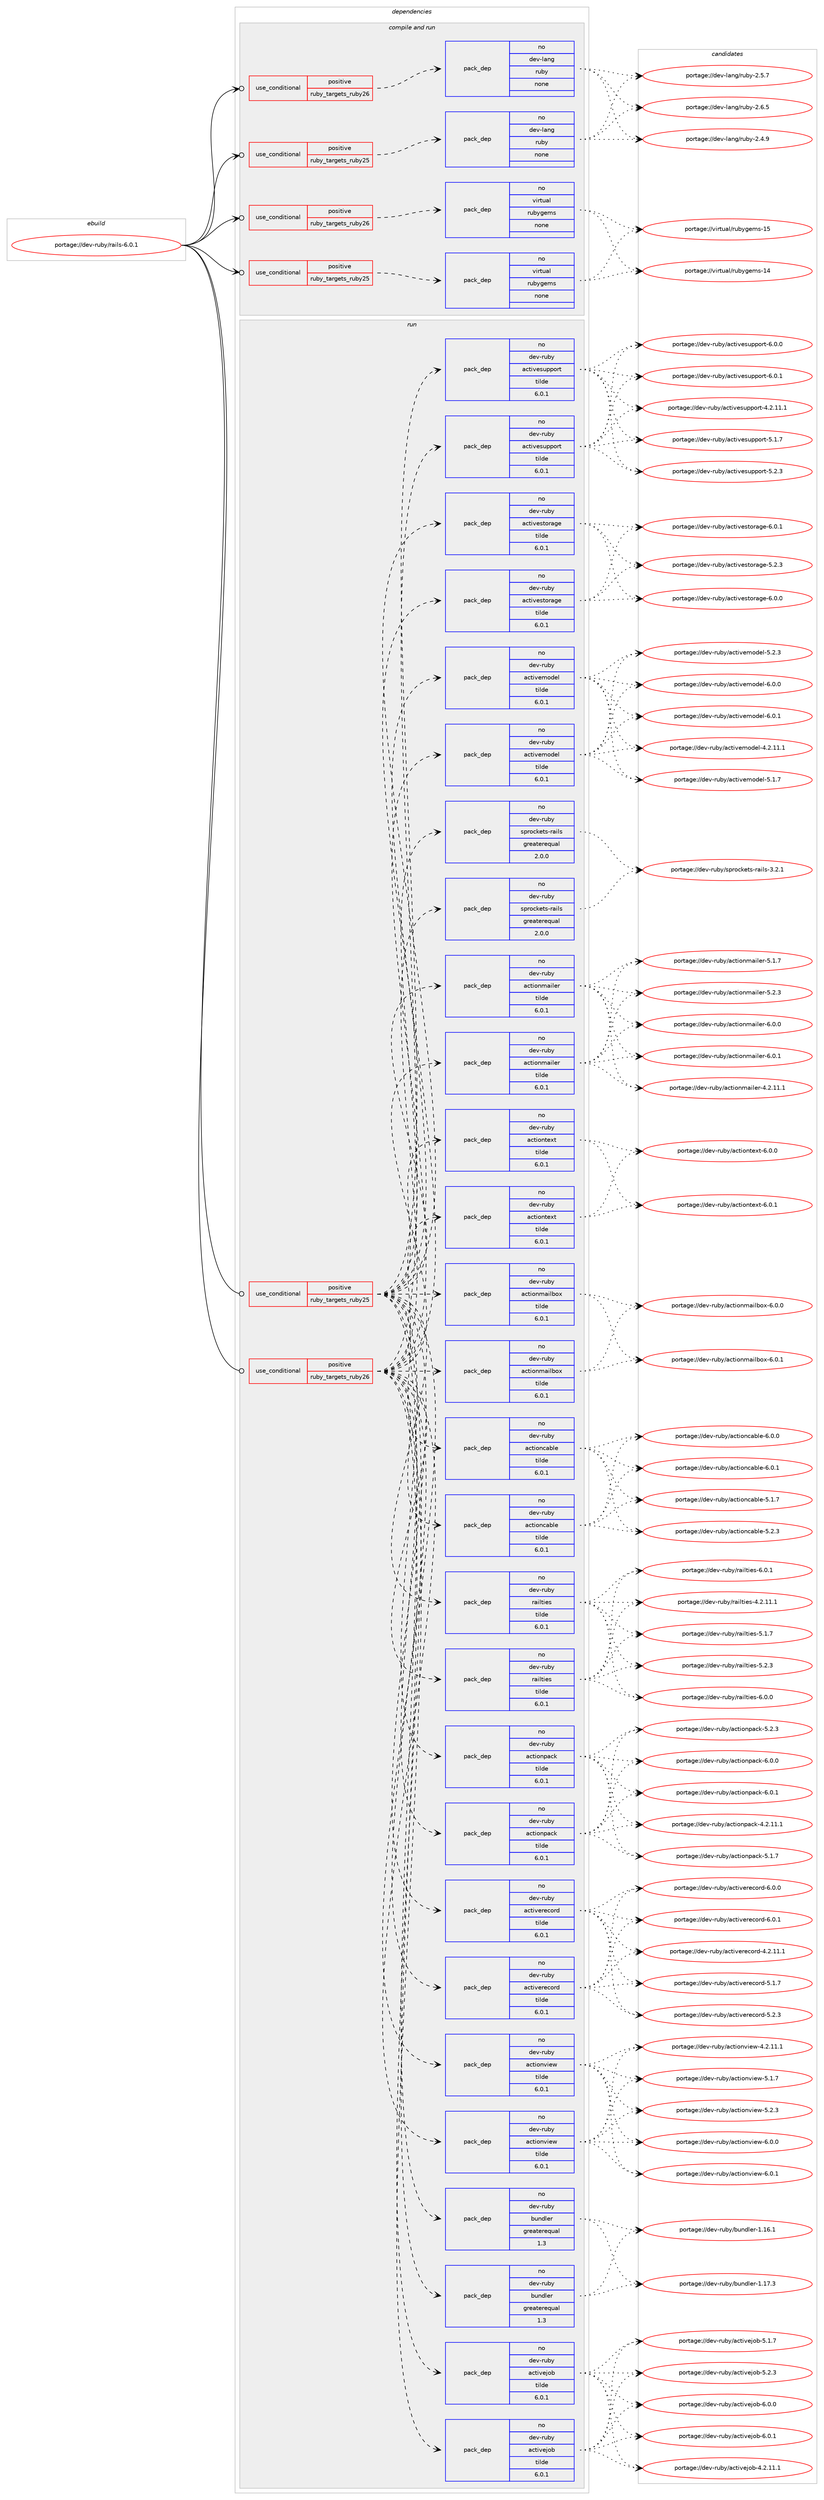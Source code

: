 digraph prolog {

# *************
# Graph options
# *************

newrank=true;
concentrate=true;
compound=true;
graph [rankdir=LR,fontname=Helvetica,fontsize=10,ranksep=1.5];#, ranksep=2.5, nodesep=0.2];
edge  [arrowhead=vee];
node  [fontname=Helvetica,fontsize=10];

# **********
# The ebuild
# **********

subgraph cluster_leftcol {
color=gray;
rank=same;
label=<<i>ebuild</i>>;
id [label="portage://dev-ruby/rails-6.0.1", color=red, width=4, href="../dev-ruby/rails-6.0.1.svg"];
}

# ****************
# The dependencies
# ****************

subgraph cluster_midcol {
color=gray;
label=<<i>dependencies</i>>;
subgraph cluster_compile {
fillcolor="#eeeeee";
style=filled;
label=<<i>compile</i>>;
}
subgraph cluster_compileandrun {
fillcolor="#eeeeee";
style=filled;
label=<<i>compile and run</i>>;
subgraph cond60125 {
dependency236437 [label=<<TABLE BORDER="0" CELLBORDER="1" CELLSPACING="0" CELLPADDING="4"><TR><TD ROWSPAN="3" CELLPADDING="10">use_conditional</TD></TR><TR><TD>positive</TD></TR><TR><TD>ruby_targets_ruby25</TD></TR></TABLE>>, shape=none, color=red];
subgraph pack172767 {
dependency236438 [label=<<TABLE BORDER="0" CELLBORDER="1" CELLSPACING="0" CELLPADDING="4" WIDTH="220"><TR><TD ROWSPAN="6" CELLPADDING="30">pack_dep</TD></TR><TR><TD WIDTH="110">no</TD></TR><TR><TD>dev-lang</TD></TR><TR><TD>ruby</TD></TR><TR><TD>none</TD></TR><TR><TD></TD></TR></TABLE>>, shape=none, color=blue];
}
dependency236437:e -> dependency236438:w [weight=20,style="dashed",arrowhead="vee"];
}
id:e -> dependency236437:w [weight=20,style="solid",arrowhead="odotvee"];
subgraph cond60126 {
dependency236439 [label=<<TABLE BORDER="0" CELLBORDER="1" CELLSPACING="0" CELLPADDING="4"><TR><TD ROWSPAN="3" CELLPADDING="10">use_conditional</TD></TR><TR><TD>positive</TD></TR><TR><TD>ruby_targets_ruby25</TD></TR></TABLE>>, shape=none, color=red];
subgraph pack172768 {
dependency236440 [label=<<TABLE BORDER="0" CELLBORDER="1" CELLSPACING="0" CELLPADDING="4" WIDTH="220"><TR><TD ROWSPAN="6" CELLPADDING="30">pack_dep</TD></TR><TR><TD WIDTH="110">no</TD></TR><TR><TD>virtual</TD></TR><TR><TD>rubygems</TD></TR><TR><TD>none</TD></TR><TR><TD></TD></TR></TABLE>>, shape=none, color=blue];
}
dependency236439:e -> dependency236440:w [weight=20,style="dashed",arrowhead="vee"];
}
id:e -> dependency236439:w [weight=20,style="solid",arrowhead="odotvee"];
subgraph cond60127 {
dependency236441 [label=<<TABLE BORDER="0" CELLBORDER="1" CELLSPACING="0" CELLPADDING="4"><TR><TD ROWSPAN="3" CELLPADDING="10">use_conditional</TD></TR><TR><TD>positive</TD></TR><TR><TD>ruby_targets_ruby26</TD></TR></TABLE>>, shape=none, color=red];
subgraph pack172769 {
dependency236442 [label=<<TABLE BORDER="0" CELLBORDER="1" CELLSPACING="0" CELLPADDING="4" WIDTH="220"><TR><TD ROWSPAN="6" CELLPADDING="30">pack_dep</TD></TR><TR><TD WIDTH="110">no</TD></TR><TR><TD>dev-lang</TD></TR><TR><TD>ruby</TD></TR><TR><TD>none</TD></TR><TR><TD></TD></TR></TABLE>>, shape=none, color=blue];
}
dependency236441:e -> dependency236442:w [weight=20,style="dashed",arrowhead="vee"];
}
id:e -> dependency236441:w [weight=20,style="solid",arrowhead="odotvee"];
subgraph cond60128 {
dependency236443 [label=<<TABLE BORDER="0" CELLBORDER="1" CELLSPACING="0" CELLPADDING="4"><TR><TD ROWSPAN="3" CELLPADDING="10">use_conditional</TD></TR><TR><TD>positive</TD></TR><TR><TD>ruby_targets_ruby26</TD></TR></TABLE>>, shape=none, color=red];
subgraph pack172770 {
dependency236444 [label=<<TABLE BORDER="0" CELLBORDER="1" CELLSPACING="0" CELLPADDING="4" WIDTH="220"><TR><TD ROWSPAN="6" CELLPADDING="30">pack_dep</TD></TR><TR><TD WIDTH="110">no</TD></TR><TR><TD>virtual</TD></TR><TR><TD>rubygems</TD></TR><TR><TD>none</TD></TR><TR><TD></TD></TR></TABLE>>, shape=none, color=blue];
}
dependency236443:e -> dependency236444:w [weight=20,style="dashed",arrowhead="vee"];
}
id:e -> dependency236443:w [weight=20,style="solid",arrowhead="odotvee"];
}
subgraph cluster_run {
fillcolor="#eeeeee";
style=filled;
label=<<i>run</i>>;
subgraph cond60129 {
dependency236445 [label=<<TABLE BORDER="0" CELLBORDER="1" CELLSPACING="0" CELLPADDING="4"><TR><TD ROWSPAN="3" CELLPADDING="10">use_conditional</TD></TR><TR><TD>positive</TD></TR><TR><TD>ruby_targets_ruby25</TD></TR></TABLE>>, shape=none, color=red];
subgraph pack172771 {
dependency236446 [label=<<TABLE BORDER="0" CELLBORDER="1" CELLSPACING="0" CELLPADDING="4" WIDTH="220"><TR><TD ROWSPAN="6" CELLPADDING="30">pack_dep</TD></TR><TR><TD WIDTH="110">no</TD></TR><TR><TD>dev-ruby</TD></TR><TR><TD>actioncable</TD></TR><TR><TD>tilde</TD></TR><TR><TD>6.0.1</TD></TR></TABLE>>, shape=none, color=blue];
}
dependency236445:e -> dependency236446:w [weight=20,style="dashed",arrowhead="vee"];
subgraph pack172772 {
dependency236447 [label=<<TABLE BORDER="0" CELLBORDER="1" CELLSPACING="0" CELLPADDING="4" WIDTH="220"><TR><TD ROWSPAN="6" CELLPADDING="30">pack_dep</TD></TR><TR><TD WIDTH="110">no</TD></TR><TR><TD>dev-ruby</TD></TR><TR><TD>actionmailbox</TD></TR><TR><TD>tilde</TD></TR><TR><TD>6.0.1</TD></TR></TABLE>>, shape=none, color=blue];
}
dependency236445:e -> dependency236447:w [weight=20,style="dashed",arrowhead="vee"];
subgraph pack172773 {
dependency236448 [label=<<TABLE BORDER="0" CELLBORDER="1" CELLSPACING="0" CELLPADDING="4" WIDTH="220"><TR><TD ROWSPAN="6" CELLPADDING="30">pack_dep</TD></TR><TR><TD WIDTH="110">no</TD></TR><TR><TD>dev-ruby</TD></TR><TR><TD>actionmailer</TD></TR><TR><TD>tilde</TD></TR><TR><TD>6.0.1</TD></TR></TABLE>>, shape=none, color=blue];
}
dependency236445:e -> dependency236448:w [weight=20,style="dashed",arrowhead="vee"];
subgraph pack172774 {
dependency236449 [label=<<TABLE BORDER="0" CELLBORDER="1" CELLSPACING="0" CELLPADDING="4" WIDTH="220"><TR><TD ROWSPAN="6" CELLPADDING="30">pack_dep</TD></TR><TR><TD WIDTH="110">no</TD></TR><TR><TD>dev-ruby</TD></TR><TR><TD>actionpack</TD></TR><TR><TD>tilde</TD></TR><TR><TD>6.0.1</TD></TR></TABLE>>, shape=none, color=blue];
}
dependency236445:e -> dependency236449:w [weight=20,style="dashed",arrowhead="vee"];
subgraph pack172775 {
dependency236450 [label=<<TABLE BORDER="0" CELLBORDER="1" CELLSPACING="0" CELLPADDING="4" WIDTH="220"><TR><TD ROWSPAN="6" CELLPADDING="30">pack_dep</TD></TR><TR><TD WIDTH="110">no</TD></TR><TR><TD>dev-ruby</TD></TR><TR><TD>actiontext</TD></TR><TR><TD>tilde</TD></TR><TR><TD>6.0.1</TD></TR></TABLE>>, shape=none, color=blue];
}
dependency236445:e -> dependency236450:w [weight=20,style="dashed",arrowhead="vee"];
subgraph pack172776 {
dependency236451 [label=<<TABLE BORDER="0" CELLBORDER="1" CELLSPACING="0" CELLPADDING="4" WIDTH="220"><TR><TD ROWSPAN="6" CELLPADDING="30">pack_dep</TD></TR><TR><TD WIDTH="110">no</TD></TR><TR><TD>dev-ruby</TD></TR><TR><TD>actionview</TD></TR><TR><TD>tilde</TD></TR><TR><TD>6.0.1</TD></TR></TABLE>>, shape=none, color=blue];
}
dependency236445:e -> dependency236451:w [weight=20,style="dashed",arrowhead="vee"];
subgraph pack172777 {
dependency236452 [label=<<TABLE BORDER="0" CELLBORDER="1" CELLSPACING="0" CELLPADDING="4" WIDTH="220"><TR><TD ROWSPAN="6" CELLPADDING="30">pack_dep</TD></TR><TR><TD WIDTH="110">no</TD></TR><TR><TD>dev-ruby</TD></TR><TR><TD>activejob</TD></TR><TR><TD>tilde</TD></TR><TR><TD>6.0.1</TD></TR></TABLE>>, shape=none, color=blue];
}
dependency236445:e -> dependency236452:w [weight=20,style="dashed",arrowhead="vee"];
subgraph pack172778 {
dependency236453 [label=<<TABLE BORDER="0" CELLBORDER="1" CELLSPACING="0" CELLPADDING="4" WIDTH="220"><TR><TD ROWSPAN="6" CELLPADDING="30">pack_dep</TD></TR><TR><TD WIDTH="110">no</TD></TR><TR><TD>dev-ruby</TD></TR><TR><TD>activemodel</TD></TR><TR><TD>tilde</TD></TR><TR><TD>6.0.1</TD></TR></TABLE>>, shape=none, color=blue];
}
dependency236445:e -> dependency236453:w [weight=20,style="dashed",arrowhead="vee"];
subgraph pack172779 {
dependency236454 [label=<<TABLE BORDER="0" CELLBORDER="1" CELLSPACING="0" CELLPADDING="4" WIDTH="220"><TR><TD ROWSPAN="6" CELLPADDING="30">pack_dep</TD></TR><TR><TD WIDTH="110">no</TD></TR><TR><TD>dev-ruby</TD></TR><TR><TD>activerecord</TD></TR><TR><TD>tilde</TD></TR><TR><TD>6.0.1</TD></TR></TABLE>>, shape=none, color=blue];
}
dependency236445:e -> dependency236454:w [weight=20,style="dashed",arrowhead="vee"];
subgraph pack172780 {
dependency236455 [label=<<TABLE BORDER="0" CELLBORDER="1" CELLSPACING="0" CELLPADDING="4" WIDTH="220"><TR><TD ROWSPAN="6" CELLPADDING="30">pack_dep</TD></TR><TR><TD WIDTH="110">no</TD></TR><TR><TD>dev-ruby</TD></TR><TR><TD>activestorage</TD></TR><TR><TD>tilde</TD></TR><TR><TD>6.0.1</TD></TR></TABLE>>, shape=none, color=blue];
}
dependency236445:e -> dependency236455:w [weight=20,style="dashed",arrowhead="vee"];
subgraph pack172781 {
dependency236456 [label=<<TABLE BORDER="0" CELLBORDER="1" CELLSPACING="0" CELLPADDING="4" WIDTH="220"><TR><TD ROWSPAN="6" CELLPADDING="30">pack_dep</TD></TR><TR><TD WIDTH="110">no</TD></TR><TR><TD>dev-ruby</TD></TR><TR><TD>activesupport</TD></TR><TR><TD>tilde</TD></TR><TR><TD>6.0.1</TD></TR></TABLE>>, shape=none, color=blue];
}
dependency236445:e -> dependency236456:w [weight=20,style="dashed",arrowhead="vee"];
subgraph pack172782 {
dependency236457 [label=<<TABLE BORDER="0" CELLBORDER="1" CELLSPACING="0" CELLPADDING="4" WIDTH="220"><TR><TD ROWSPAN="6" CELLPADDING="30">pack_dep</TD></TR><TR><TD WIDTH="110">no</TD></TR><TR><TD>dev-ruby</TD></TR><TR><TD>railties</TD></TR><TR><TD>tilde</TD></TR><TR><TD>6.0.1</TD></TR></TABLE>>, shape=none, color=blue];
}
dependency236445:e -> dependency236457:w [weight=20,style="dashed",arrowhead="vee"];
subgraph pack172783 {
dependency236458 [label=<<TABLE BORDER="0" CELLBORDER="1" CELLSPACING="0" CELLPADDING="4" WIDTH="220"><TR><TD ROWSPAN="6" CELLPADDING="30">pack_dep</TD></TR><TR><TD WIDTH="110">no</TD></TR><TR><TD>dev-ruby</TD></TR><TR><TD>bundler</TD></TR><TR><TD>greaterequal</TD></TR><TR><TD>1.3</TD></TR></TABLE>>, shape=none, color=blue];
}
dependency236445:e -> dependency236458:w [weight=20,style="dashed",arrowhead="vee"];
subgraph pack172784 {
dependency236459 [label=<<TABLE BORDER="0" CELLBORDER="1" CELLSPACING="0" CELLPADDING="4" WIDTH="220"><TR><TD ROWSPAN="6" CELLPADDING="30">pack_dep</TD></TR><TR><TD WIDTH="110">no</TD></TR><TR><TD>dev-ruby</TD></TR><TR><TD>sprockets-rails</TD></TR><TR><TD>greaterequal</TD></TR><TR><TD>2.0.0</TD></TR></TABLE>>, shape=none, color=blue];
}
dependency236445:e -> dependency236459:w [weight=20,style="dashed",arrowhead="vee"];
}
id:e -> dependency236445:w [weight=20,style="solid",arrowhead="odot"];
subgraph cond60130 {
dependency236460 [label=<<TABLE BORDER="0" CELLBORDER="1" CELLSPACING="0" CELLPADDING="4"><TR><TD ROWSPAN="3" CELLPADDING="10">use_conditional</TD></TR><TR><TD>positive</TD></TR><TR><TD>ruby_targets_ruby26</TD></TR></TABLE>>, shape=none, color=red];
subgraph pack172785 {
dependency236461 [label=<<TABLE BORDER="0" CELLBORDER="1" CELLSPACING="0" CELLPADDING="4" WIDTH="220"><TR><TD ROWSPAN="6" CELLPADDING="30">pack_dep</TD></TR><TR><TD WIDTH="110">no</TD></TR><TR><TD>dev-ruby</TD></TR><TR><TD>actioncable</TD></TR><TR><TD>tilde</TD></TR><TR><TD>6.0.1</TD></TR></TABLE>>, shape=none, color=blue];
}
dependency236460:e -> dependency236461:w [weight=20,style="dashed",arrowhead="vee"];
subgraph pack172786 {
dependency236462 [label=<<TABLE BORDER="0" CELLBORDER="1" CELLSPACING="0" CELLPADDING="4" WIDTH="220"><TR><TD ROWSPAN="6" CELLPADDING="30">pack_dep</TD></TR><TR><TD WIDTH="110">no</TD></TR><TR><TD>dev-ruby</TD></TR><TR><TD>actionmailbox</TD></TR><TR><TD>tilde</TD></TR><TR><TD>6.0.1</TD></TR></TABLE>>, shape=none, color=blue];
}
dependency236460:e -> dependency236462:w [weight=20,style="dashed",arrowhead="vee"];
subgraph pack172787 {
dependency236463 [label=<<TABLE BORDER="0" CELLBORDER="1" CELLSPACING="0" CELLPADDING="4" WIDTH="220"><TR><TD ROWSPAN="6" CELLPADDING="30">pack_dep</TD></TR><TR><TD WIDTH="110">no</TD></TR><TR><TD>dev-ruby</TD></TR><TR><TD>actionmailer</TD></TR><TR><TD>tilde</TD></TR><TR><TD>6.0.1</TD></TR></TABLE>>, shape=none, color=blue];
}
dependency236460:e -> dependency236463:w [weight=20,style="dashed",arrowhead="vee"];
subgraph pack172788 {
dependency236464 [label=<<TABLE BORDER="0" CELLBORDER="1" CELLSPACING="0" CELLPADDING="4" WIDTH="220"><TR><TD ROWSPAN="6" CELLPADDING="30">pack_dep</TD></TR><TR><TD WIDTH="110">no</TD></TR><TR><TD>dev-ruby</TD></TR><TR><TD>actionpack</TD></TR><TR><TD>tilde</TD></TR><TR><TD>6.0.1</TD></TR></TABLE>>, shape=none, color=blue];
}
dependency236460:e -> dependency236464:w [weight=20,style="dashed",arrowhead="vee"];
subgraph pack172789 {
dependency236465 [label=<<TABLE BORDER="0" CELLBORDER="1" CELLSPACING="0" CELLPADDING="4" WIDTH="220"><TR><TD ROWSPAN="6" CELLPADDING="30">pack_dep</TD></TR><TR><TD WIDTH="110">no</TD></TR><TR><TD>dev-ruby</TD></TR><TR><TD>actiontext</TD></TR><TR><TD>tilde</TD></TR><TR><TD>6.0.1</TD></TR></TABLE>>, shape=none, color=blue];
}
dependency236460:e -> dependency236465:w [weight=20,style="dashed",arrowhead="vee"];
subgraph pack172790 {
dependency236466 [label=<<TABLE BORDER="0" CELLBORDER="1" CELLSPACING="0" CELLPADDING="4" WIDTH="220"><TR><TD ROWSPAN="6" CELLPADDING="30">pack_dep</TD></TR><TR><TD WIDTH="110">no</TD></TR><TR><TD>dev-ruby</TD></TR><TR><TD>actionview</TD></TR><TR><TD>tilde</TD></TR><TR><TD>6.0.1</TD></TR></TABLE>>, shape=none, color=blue];
}
dependency236460:e -> dependency236466:w [weight=20,style="dashed",arrowhead="vee"];
subgraph pack172791 {
dependency236467 [label=<<TABLE BORDER="0" CELLBORDER="1" CELLSPACING="0" CELLPADDING="4" WIDTH="220"><TR><TD ROWSPAN="6" CELLPADDING="30">pack_dep</TD></TR><TR><TD WIDTH="110">no</TD></TR><TR><TD>dev-ruby</TD></TR><TR><TD>activejob</TD></TR><TR><TD>tilde</TD></TR><TR><TD>6.0.1</TD></TR></TABLE>>, shape=none, color=blue];
}
dependency236460:e -> dependency236467:w [weight=20,style="dashed",arrowhead="vee"];
subgraph pack172792 {
dependency236468 [label=<<TABLE BORDER="0" CELLBORDER="1" CELLSPACING="0" CELLPADDING="4" WIDTH="220"><TR><TD ROWSPAN="6" CELLPADDING="30">pack_dep</TD></TR><TR><TD WIDTH="110">no</TD></TR><TR><TD>dev-ruby</TD></TR><TR><TD>activemodel</TD></TR><TR><TD>tilde</TD></TR><TR><TD>6.0.1</TD></TR></TABLE>>, shape=none, color=blue];
}
dependency236460:e -> dependency236468:w [weight=20,style="dashed",arrowhead="vee"];
subgraph pack172793 {
dependency236469 [label=<<TABLE BORDER="0" CELLBORDER="1" CELLSPACING="0" CELLPADDING="4" WIDTH="220"><TR><TD ROWSPAN="6" CELLPADDING="30">pack_dep</TD></TR><TR><TD WIDTH="110">no</TD></TR><TR><TD>dev-ruby</TD></TR><TR><TD>activerecord</TD></TR><TR><TD>tilde</TD></TR><TR><TD>6.0.1</TD></TR></TABLE>>, shape=none, color=blue];
}
dependency236460:e -> dependency236469:w [weight=20,style="dashed",arrowhead="vee"];
subgraph pack172794 {
dependency236470 [label=<<TABLE BORDER="0" CELLBORDER="1" CELLSPACING="0" CELLPADDING="4" WIDTH="220"><TR><TD ROWSPAN="6" CELLPADDING="30">pack_dep</TD></TR><TR><TD WIDTH="110">no</TD></TR><TR><TD>dev-ruby</TD></TR><TR><TD>activestorage</TD></TR><TR><TD>tilde</TD></TR><TR><TD>6.0.1</TD></TR></TABLE>>, shape=none, color=blue];
}
dependency236460:e -> dependency236470:w [weight=20,style="dashed",arrowhead="vee"];
subgraph pack172795 {
dependency236471 [label=<<TABLE BORDER="0" CELLBORDER="1" CELLSPACING="0" CELLPADDING="4" WIDTH="220"><TR><TD ROWSPAN="6" CELLPADDING="30">pack_dep</TD></TR><TR><TD WIDTH="110">no</TD></TR><TR><TD>dev-ruby</TD></TR><TR><TD>activesupport</TD></TR><TR><TD>tilde</TD></TR><TR><TD>6.0.1</TD></TR></TABLE>>, shape=none, color=blue];
}
dependency236460:e -> dependency236471:w [weight=20,style="dashed",arrowhead="vee"];
subgraph pack172796 {
dependency236472 [label=<<TABLE BORDER="0" CELLBORDER="1" CELLSPACING="0" CELLPADDING="4" WIDTH="220"><TR><TD ROWSPAN="6" CELLPADDING="30">pack_dep</TD></TR><TR><TD WIDTH="110">no</TD></TR><TR><TD>dev-ruby</TD></TR><TR><TD>railties</TD></TR><TR><TD>tilde</TD></TR><TR><TD>6.0.1</TD></TR></TABLE>>, shape=none, color=blue];
}
dependency236460:e -> dependency236472:w [weight=20,style="dashed",arrowhead="vee"];
subgraph pack172797 {
dependency236473 [label=<<TABLE BORDER="0" CELLBORDER="1" CELLSPACING="0" CELLPADDING="4" WIDTH="220"><TR><TD ROWSPAN="6" CELLPADDING="30">pack_dep</TD></TR><TR><TD WIDTH="110">no</TD></TR><TR><TD>dev-ruby</TD></TR><TR><TD>bundler</TD></TR><TR><TD>greaterequal</TD></TR><TR><TD>1.3</TD></TR></TABLE>>, shape=none, color=blue];
}
dependency236460:e -> dependency236473:w [weight=20,style="dashed",arrowhead="vee"];
subgraph pack172798 {
dependency236474 [label=<<TABLE BORDER="0" CELLBORDER="1" CELLSPACING="0" CELLPADDING="4" WIDTH="220"><TR><TD ROWSPAN="6" CELLPADDING="30">pack_dep</TD></TR><TR><TD WIDTH="110">no</TD></TR><TR><TD>dev-ruby</TD></TR><TR><TD>sprockets-rails</TD></TR><TR><TD>greaterequal</TD></TR><TR><TD>2.0.0</TD></TR></TABLE>>, shape=none, color=blue];
}
dependency236460:e -> dependency236474:w [weight=20,style="dashed",arrowhead="vee"];
}
id:e -> dependency236460:w [weight=20,style="solid",arrowhead="odot"];
}
}

# **************
# The candidates
# **************

subgraph cluster_choices {
rank=same;
color=gray;
label=<<i>candidates</i>>;

subgraph choice172767 {
color=black;
nodesep=1;
choiceportage10010111845108971101034711411798121455046524657 [label="portage://dev-lang/ruby-2.4.9", color=red, width=4,href="../dev-lang/ruby-2.4.9.svg"];
choiceportage10010111845108971101034711411798121455046534655 [label="portage://dev-lang/ruby-2.5.7", color=red, width=4,href="../dev-lang/ruby-2.5.7.svg"];
choiceportage10010111845108971101034711411798121455046544653 [label="portage://dev-lang/ruby-2.6.5", color=red, width=4,href="../dev-lang/ruby-2.6.5.svg"];
dependency236438:e -> choiceportage10010111845108971101034711411798121455046524657:w [style=dotted,weight="100"];
dependency236438:e -> choiceportage10010111845108971101034711411798121455046534655:w [style=dotted,weight="100"];
dependency236438:e -> choiceportage10010111845108971101034711411798121455046544653:w [style=dotted,weight="100"];
}
subgraph choice172768 {
color=black;
nodesep=1;
choiceportage118105114116117971084711411798121103101109115454952 [label="portage://virtual/rubygems-14", color=red, width=4,href="../virtual/rubygems-14.svg"];
choiceportage118105114116117971084711411798121103101109115454953 [label="portage://virtual/rubygems-15", color=red, width=4,href="../virtual/rubygems-15.svg"];
dependency236440:e -> choiceportage118105114116117971084711411798121103101109115454952:w [style=dotted,weight="100"];
dependency236440:e -> choiceportage118105114116117971084711411798121103101109115454953:w [style=dotted,weight="100"];
}
subgraph choice172769 {
color=black;
nodesep=1;
choiceportage10010111845108971101034711411798121455046524657 [label="portage://dev-lang/ruby-2.4.9", color=red, width=4,href="../dev-lang/ruby-2.4.9.svg"];
choiceportage10010111845108971101034711411798121455046534655 [label="portage://dev-lang/ruby-2.5.7", color=red, width=4,href="../dev-lang/ruby-2.5.7.svg"];
choiceportage10010111845108971101034711411798121455046544653 [label="portage://dev-lang/ruby-2.6.5", color=red, width=4,href="../dev-lang/ruby-2.6.5.svg"];
dependency236442:e -> choiceportage10010111845108971101034711411798121455046524657:w [style=dotted,weight="100"];
dependency236442:e -> choiceportage10010111845108971101034711411798121455046534655:w [style=dotted,weight="100"];
dependency236442:e -> choiceportage10010111845108971101034711411798121455046544653:w [style=dotted,weight="100"];
}
subgraph choice172770 {
color=black;
nodesep=1;
choiceportage118105114116117971084711411798121103101109115454952 [label="portage://virtual/rubygems-14", color=red, width=4,href="../virtual/rubygems-14.svg"];
choiceportage118105114116117971084711411798121103101109115454953 [label="portage://virtual/rubygems-15", color=red, width=4,href="../virtual/rubygems-15.svg"];
dependency236444:e -> choiceportage118105114116117971084711411798121103101109115454952:w [style=dotted,weight="100"];
dependency236444:e -> choiceportage118105114116117971084711411798121103101109115454953:w [style=dotted,weight="100"];
}
subgraph choice172771 {
color=black;
nodesep=1;
choiceportage1001011184511411798121479799116105111110999798108101455346494655 [label="portage://dev-ruby/actioncable-5.1.7", color=red, width=4,href="../dev-ruby/actioncable-5.1.7.svg"];
choiceportage1001011184511411798121479799116105111110999798108101455346504651 [label="portage://dev-ruby/actioncable-5.2.3", color=red, width=4,href="../dev-ruby/actioncable-5.2.3.svg"];
choiceportage1001011184511411798121479799116105111110999798108101455446484648 [label="portage://dev-ruby/actioncable-6.0.0", color=red, width=4,href="../dev-ruby/actioncable-6.0.0.svg"];
choiceportage1001011184511411798121479799116105111110999798108101455446484649 [label="portage://dev-ruby/actioncable-6.0.1", color=red, width=4,href="../dev-ruby/actioncable-6.0.1.svg"];
dependency236446:e -> choiceportage1001011184511411798121479799116105111110999798108101455346494655:w [style=dotted,weight="100"];
dependency236446:e -> choiceportage1001011184511411798121479799116105111110999798108101455346504651:w [style=dotted,weight="100"];
dependency236446:e -> choiceportage1001011184511411798121479799116105111110999798108101455446484648:w [style=dotted,weight="100"];
dependency236446:e -> choiceportage1001011184511411798121479799116105111110999798108101455446484649:w [style=dotted,weight="100"];
}
subgraph choice172772 {
color=black;
nodesep=1;
choiceportage10010111845114117981214797991161051111101099710510898111120455446484648 [label="portage://dev-ruby/actionmailbox-6.0.0", color=red, width=4,href="../dev-ruby/actionmailbox-6.0.0.svg"];
choiceportage10010111845114117981214797991161051111101099710510898111120455446484649 [label="portage://dev-ruby/actionmailbox-6.0.1", color=red, width=4,href="../dev-ruby/actionmailbox-6.0.1.svg"];
dependency236447:e -> choiceportage10010111845114117981214797991161051111101099710510898111120455446484648:w [style=dotted,weight="100"];
dependency236447:e -> choiceportage10010111845114117981214797991161051111101099710510898111120455446484649:w [style=dotted,weight="100"];
}
subgraph choice172773 {
color=black;
nodesep=1;
choiceportage100101118451141179812147979911610511111010997105108101114455246504649494649 [label="portage://dev-ruby/actionmailer-4.2.11.1", color=red, width=4,href="../dev-ruby/actionmailer-4.2.11.1.svg"];
choiceportage100101118451141179812147979911610511111010997105108101114455346494655 [label="portage://dev-ruby/actionmailer-5.1.7", color=red, width=4,href="../dev-ruby/actionmailer-5.1.7.svg"];
choiceportage100101118451141179812147979911610511111010997105108101114455346504651 [label="portage://dev-ruby/actionmailer-5.2.3", color=red, width=4,href="../dev-ruby/actionmailer-5.2.3.svg"];
choiceportage100101118451141179812147979911610511111010997105108101114455446484648 [label="portage://dev-ruby/actionmailer-6.0.0", color=red, width=4,href="../dev-ruby/actionmailer-6.0.0.svg"];
choiceportage100101118451141179812147979911610511111010997105108101114455446484649 [label="portage://dev-ruby/actionmailer-6.0.1", color=red, width=4,href="../dev-ruby/actionmailer-6.0.1.svg"];
dependency236448:e -> choiceportage100101118451141179812147979911610511111010997105108101114455246504649494649:w [style=dotted,weight="100"];
dependency236448:e -> choiceportage100101118451141179812147979911610511111010997105108101114455346494655:w [style=dotted,weight="100"];
dependency236448:e -> choiceportage100101118451141179812147979911610511111010997105108101114455346504651:w [style=dotted,weight="100"];
dependency236448:e -> choiceportage100101118451141179812147979911610511111010997105108101114455446484648:w [style=dotted,weight="100"];
dependency236448:e -> choiceportage100101118451141179812147979911610511111010997105108101114455446484649:w [style=dotted,weight="100"];
}
subgraph choice172774 {
color=black;
nodesep=1;
choiceportage10010111845114117981214797991161051111101129799107455246504649494649 [label="portage://dev-ruby/actionpack-4.2.11.1", color=red, width=4,href="../dev-ruby/actionpack-4.2.11.1.svg"];
choiceportage10010111845114117981214797991161051111101129799107455346494655 [label="portage://dev-ruby/actionpack-5.1.7", color=red, width=4,href="../dev-ruby/actionpack-5.1.7.svg"];
choiceportage10010111845114117981214797991161051111101129799107455346504651 [label="portage://dev-ruby/actionpack-5.2.3", color=red, width=4,href="../dev-ruby/actionpack-5.2.3.svg"];
choiceportage10010111845114117981214797991161051111101129799107455446484648 [label="portage://dev-ruby/actionpack-6.0.0", color=red, width=4,href="../dev-ruby/actionpack-6.0.0.svg"];
choiceportage10010111845114117981214797991161051111101129799107455446484649 [label="portage://dev-ruby/actionpack-6.0.1", color=red, width=4,href="../dev-ruby/actionpack-6.0.1.svg"];
dependency236449:e -> choiceportage10010111845114117981214797991161051111101129799107455246504649494649:w [style=dotted,weight="100"];
dependency236449:e -> choiceportage10010111845114117981214797991161051111101129799107455346494655:w [style=dotted,weight="100"];
dependency236449:e -> choiceportage10010111845114117981214797991161051111101129799107455346504651:w [style=dotted,weight="100"];
dependency236449:e -> choiceportage10010111845114117981214797991161051111101129799107455446484648:w [style=dotted,weight="100"];
dependency236449:e -> choiceportage10010111845114117981214797991161051111101129799107455446484649:w [style=dotted,weight="100"];
}
subgraph choice172775 {
color=black;
nodesep=1;
choiceportage1001011184511411798121479799116105111110116101120116455446484648 [label="portage://dev-ruby/actiontext-6.0.0", color=red, width=4,href="../dev-ruby/actiontext-6.0.0.svg"];
choiceportage1001011184511411798121479799116105111110116101120116455446484649 [label="portage://dev-ruby/actiontext-6.0.1", color=red, width=4,href="../dev-ruby/actiontext-6.0.1.svg"];
dependency236450:e -> choiceportage1001011184511411798121479799116105111110116101120116455446484648:w [style=dotted,weight="100"];
dependency236450:e -> choiceportage1001011184511411798121479799116105111110116101120116455446484649:w [style=dotted,weight="100"];
}
subgraph choice172776 {
color=black;
nodesep=1;
choiceportage1001011184511411798121479799116105111110118105101119455246504649494649 [label="portage://dev-ruby/actionview-4.2.11.1", color=red, width=4,href="../dev-ruby/actionview-4.2.11.1.svg"];
choiceportage1001011184511411798121479799116105111110118105101119455346494655 [label="portage://dev-ruby/actionview-5.1.7", color=red, width=4,href="../dev-ruby/actionview-5.1.7.svg"];
choiceportage1001011184511411798121479799116105111110118105101119455346504651 [label="portage://dev-ruby/actionview-5.2.3", color=red, width=4,href="../dev-ruby/actionview-5.2.3.svg"];
choiceportage1001011184511411798121479799116105111110118105101119455446484648 [label="portage://dev-ruby/actionview-6.0.0", color=red, width=4,href="../dev-ruby/actionview-6.0.0.svg"];
choiceportage1001011184511411798121479799116105111110118105101119455446484649 [label="portage://dev-ruby/actionview-6.0.1", color=red, width=4,href="../dev-ruby/actionview-6.0.1.svg"];
dependency236451:e -> choiceportage1001011184511411798121479799116105111110118105101119455246504649494649:w [style=dotted,weight="100"];
dependency236451:e -> choiceportage1001011184511411798121479799116105111110118105101119455346494655:w [style=dotted,weight="100"];
dependency236451:e -> choiceportage1001011184511411798121479799116105111110118105101119455346504651:w [style=dotted,weight="100"];
dependency236451:e -> choiceportage1001011184511411798121479799116105111110118105101119455446484648:w [style=dotted,weight="100"];
dependency236451:e -> choiceportage1001011184511411798121479799116105111110118105101119455446484649:w [style=dotted,weight="100"];
}
subgraph choice172777 {
color=black;
nodesep=1;
choiceportage100101118451141179812147979911610511810110611198455246504649494649 [label="portage://dev-ruby/activejob-4.2.11.1", color=red, width=4,href="../dev-ruby/activejob-4.2.11.1.svg"];
choiceportage100101118451141179812147979911610511810110611198455346494655 [label="portage://dev-ruby/activejob-5.1.7", color=red, width=4,href="../dev-ruby/activejob-5.1.7.svg"];
choiceportage100101118451141179812147979911610511810110611198455346504651 [label="portage://dev-ruby/activejob-5.2.3", color=red, width=4,href="../dev-ruby/activejob-5.2.3.svg"];
choiceportage100101118451141179812147979911610511810110611198455446484648 [label="portage://dev-ruby/activejob-6.0.0", color=red, width=4,href="../dev-ruby/activejob-6.0.0.svg"];
choiceportage100101118451141179812147979911610511810110611198455446484649 [label="portage://dev-ruby/activejob-6.0.1", color=red, width=4,href="../dev-ruby/activejob-6.0.1.svg"];
dependency236452:e -> choiceportage100101118451141179812147979911610511810110611198455246504649494649:w [style=dotted,weight="100"];
dependency236452:e -> choiceportage100101118451141179812147979911610511810110611198455346494655:w [style=dotted,weight="100"];
dependency236452:e -> choiceportage100101118451141179812147979911610511810110611198455346504651:w [style=dotted,weight="100"];
dependency236452:e -> choiceportage100101118451141179812147979911610511810110611198455446484648:w [style=dotted,weight="100"];
dependency236452:e -> choiceportage100101118451141179812147979911610511810110611198455446484649:w [style=dotted,weight="100"];
}
subgraph choice172778 {
color=black;
nodesep=1;
choiceportage1001011184511411798121479799116105118101109111100101108455246504649494649 [label="portage://dev-ruby/activemodel-4.2.11.1", color=red, width=4,href="../dev-ruby/activemodel-4.2.11.1.svg"];
choiceportage1001011184511411798121479799116105118101109111100101108455346494655 [label="portage://dev-ruby/activemodel-5.1.7", color=red, width=4,href="../dev-ruby/activemodel-5.1.7.svg"];
choiceportage1001011184511411798121479799116105118101109111100101108455346504651 [label="portage://dev-ruby/activemodel-5.2.3", color=red, width=4,href="../dev-ruby/activemodel-5.2.3.svg"];
choiceportage1001011184511411798121479799116105118101109111100101108455446484648 [label="portage://dev-ruby/activemodel-6.0.0", color=red, width=4,href="../dev-ruby/activemodel-6.0.0.svg"];
choiceportage1001011184511411798121479799116105118101109111100101108455446484649 [label="portage://dev-ruby/activemodel-6.0.1", color=red, width=4,href="../dev-ruby/activemodel-6.0.1.svg"];
dependency236453:e -> choiceportage1001011184511411798121479799116105118101109111100101108455246504649494649:w [style=dotted,weight="100"];
dependency236453:e -> choiceportage1001011184511411798121479799116105118101109111100101108455346494655:w [style=dotted,weight="100"];
dependency236453:e -> choiceportage1001011184511411798121479799116105118101109111100101108455346504651:w [style=dotted,weight="100"];
dependency236453:e -> choiceportage1001011184511411798121479799116105118101109111100101108455446484648:w [style=dotted,weight="100"];
dependency236453:e -> choiceportage1001011184511411798121479799116105118101109111100101108455446484649:w [style=dotted,weight="100"];
}
subgraph choice172779 {
color=black;
nodesep=1;
choiceportage100101118451141179812147979911610511810111410199111114100455246504649494649 [label="portage://dev-ruby/activerecord-4.2.11.1", color=red, width=4,href="../dev-ruby/activerecord-4.2.11.1.svg"];
choiceportage100101118451141179812147979911610511810111410199111114100455346494655 [label="portage://dev-ruby/activerecord-5.1.7", color=red, width=4,href="../dev-ruby/activerecord-5.1.7.svg"];
choiceportage100101118451141179812147979911610511810111410199111114100455346504651 [label="portage://dev-ruby/activerecord-5.2.3", color=red, width=4,href="../dev-ruby/activerecord-5.2.3.svg"];
choiceportage100101118451141179812147979911610511810111410199111114100455446484648 [label="portage://dev-ruby/activerecord-6.0.0", color=red, width=4,href="../dev-ruby/activerecord-6.0.0.svg"];
choiceportage100101118451141179812147979911610511810111410199111114100455446484649 [label="portage://dev-ruby/activerecord-6.0.1", color=red, width=4,href="../dev-ruby/activerecord-6.0.1.svg"];
dependency236454:e -> choiceportage100101118451141179812147979911610511810111410199111114100455246504649494649:w [style=dotted,weight="100"];
dependency236454:e -> choiceportage100101118451141179812147979911610511810111410199111114100455346494655:w [style=dotted,weight="100"];
dependency236454:e -> choiceportage100101118451141179812147979911610511810111410199111114100455346504651:w [style=dotted,weight="100"];
dependency236454:e -> choiceportage100101118451141179812147979911610511810111410199111114100455446484648:w [style=dotted,weight="100"];
dependency236454:e -> choiceportage100101118451141179812147979911610511810111410199111114100455446484649:w [style=dotted,weight="100"];
}
subgraph choice172780 {
color=black;
nodesep=1;
choiceportage100101118451141179812147979911610511810111511611111497103101455346504651 [label="portage://dev-ruby/activestorage-5.2.3", color=red, width=4,href="../dev-ruby/activestorage-5.2.3.svg"];
choiceportage100101118451141179812147979911610511810111511611111497103101455446484648 [label="portage://dev-ruby/activestorage-6.0.0", color=red, width=4,href="../dev-ruby/activestorage-6.0.0.svg"];
choiceportage100101118451141179812147979911610511810111511611111497103101455446484649 [label="portage://dev-ruby/activestorage-6.0.1", color=red, width=4,href="../dev-ruby/activestorage-6.0.1.svg"];
dependency236455:e -> choiceportage100101118451141179812147979911610511810111511611111497103101455346504651:w [style=dotted,weight="100"];
dependency236455:e -> choiceportage100101118451141179812147979911610511810111511611111497103101455446484648:w [style=dotted,weight="100"];
dependency236455:e -> choiceportage100101118451141179812147979911610511810111511611111497103101455446484649:w [style=dotted,weight="100"];
}
subgraph choice172781 {
color=black;
nodesep=1;
choiceportage1001011184511411798121479799116105118101115117112112111114116455246504649494649 [label="portage://dev-ruby/activesupport-4.2.11.1", color=red, width=4,href="../dev-ruby/activesupport-4.2.11.1.svg"];
choiceportage1001011184511411798121479799116105118101115117112112111114116455346494655 [label="portage://dev-ruby/activesupport-5.1.7", color=red, width=4,href="../dev-ruby/activesupport-5.1.7.svg"];
choiceportage1001011184511411798121479799116105118101115117112112111114116455346504651 [label="portage://dev-ruby/activesupport-5.2.3", color=red, width=4,href="../dev-ruby/activesupport-5.2.3.svg"];
choiceportage1001011184511411798121479799116105118101115117112112111114116455446484648 [label="portage://dev-ruby/activesupport-6.0.0", color=red, width=4,href="../dev-ruby/activesupport-6.0.0.svg"];
choiceportage1001011184511411798121479799116105118101115117112112111114116455446484649 [label="portage://dev-ruby/activesupport-6.0.1", color=red, width=4,href="../dev-ruby/activesupport-6.0.1.svg"];
dependency236456:e -> choiceportage1001011184511411798121479799116105118101115117112112111114116455246504649494649:w [style=dotted,weight="100"];
dependency236456:e -> choiceportage1001011184511411798121479799116105118101115117112112111114116455346494655:w [style=dotted,weight="100"];
dependency236456:e -> choiceportage1001011184511411798121479799116105118101115117112112111114116455346504651:w [style=dotted,weight="100"];
dependency236456:e -> choiceportage1001011184511411798121479799116105118101115117112112111114116455446484648:w [style=dotted,weight="100"];
dependency236456:e -> choiceportage1001011184511411798121479799116105118101115117112112111114116455446484649:w [style=dotted,weight="100"];
}
subgraph choice172782 {
color=black;
nodesep=1;
choiceportage10010111845114117981214711497105108116105101115455246504649494649 [label="portage://dev-ruby/railties-4.2.11.1", color=red, width=4,href="../dev-ruby/railties-4.2.11.1.svg"];
choiceportage10010111845114117981214711497105108116105101115455346494655 [label="portage://dev-ruby/railties-5.1.7", color=red, width=4,href="../dev-ruby/railties-5.1.7.svg"];
choiceportage10010111845114117981214711497105108116105101115455346504651 [label="portage://dev-ruby/railties-5.2.3", color=red, width=4,href="../dev-ruby/railties-5.2.3.svg"];
choiceportage10010111845114117981214711497105108116105101115455446484648 [label="portage://dev-ruby/railties-6.0.0", color=red, width=4,href="../dev-ruby/railties-6.0.0.svg"];
choiceportage10010111845114117981214711497105108116105101115455446484649 [label="portage://dev-ruby/railties-6.0.1", color=red, width=4,href="../dev-ruby/railties-6.0.1.svg"];
dependency236457:e -> choiceportage10010111845114117981214711497105108116105101115455246504649494649:w [style=dotted,weight="100"];
dependency236457:e -> choiceportage10010111845114117981214711497105108116105101115455346494655:w [style=dotted,weight="100"];
dependency236457:e -> choiceportage10010111845114117981214711497105108116105101115455346504651:w [style=dotted,weight="100"];
dependency236457:e -> choiceportage10010111845114117981214711497105108116105101115455446484648:w [style=dotted,weight="100"];
dependency236457:e -> choiceportage10010111845114117981214711497105108116105101115455446484649:w [style=dotted,weight="100"];
}
subgraph choice172783 {
color=black;
nodesep=1;
choiceportage1001011184511411798121479811711010010810111445494649544649 [label="portage://dev-ruby/bundler-1.16.1", color=red, width=4,href="../dev-ruby/bundler-1.16.1.svg"];
choiceportage1001011184511411798121479811711010010810111445494649554651 [label="portage://dev-ruby/bundler-1.17.3", color=red, width=4,href="../dev-ruby/bundler-1.17.3.svg"];
dependency236458:e -> choiceportage1001011184511411798121479811711010010810111445494649544649:w [style=dotted,weight="100"];
dependency236458:e -> choiceportage1001011184511411798121479811711010010810111445494649554651:w [style=dotted,weight="100"];
}
subgraph choice172784 {
color=black;
nodesep=1;
choiceportage100101118451141179812147115112114111991071011161154511497105108115455146504649 [label="portage://dev-ruby/sprockets-rails-3.2.1", color=red, width=4,href="../dev-ruby/sprockets-rails-3.2.1.svg"];
dependency236459:e -> choiceportage100101118451141179812147115112114111991071011161154511497105108115455146504649:w [style=dotted,weight="100"];
}
subgraph choice172785 {
color=black;
nodesep=1;
choiceportage1001011184511411798121479799116105111110999798108101455346494655 [label="portage://dev-ruby/actioncable-5.1.7", color=red, width=4,href="../dev-ruby/actioncable-5.1.7.svg"];
choiceportage1001011184511411798121479799116105111110999798108101455346504651 [label="portage://dev-ruby/actioncable-5.2.3", color=red, width=4,href="../dev-ruby/actioncable-5.2.3.svg"];
choiceportage1001011184511411798121479799116105111110999798108101455446484648 [label="portage://dev-ruby/actioncable-6.0.0", color=red, width=4,href="../dev-ruby/actioncable-6.0.0.svg"];
choiceportage1001011184511411798121479799116105111110999798108101455446484649 [label="portage://dev-ruby/actioncable-6.0.1", color=red, width=4,href="../dev-ruby/actioncable-6.0.1.svg"];
dependency236461:e -> choiceportage1001011184511411798121479799116105111110999798108101455346494655:w [style=dotted,weight="100"];
dependency236461:e -> choiceportage1001011184511411798121479799116105111110999798108101455346504651:w [style=dotted,weight="100"];
dependency236461:e -> choiceportage1001011184511411798121479799116105111110999798108101455446484648:w [style=dotted,weight="100"];
dependency236461:e -> choiceportage1001011184511411798121479799116105111110999798108101455446484649:w [style=dotted,weight="100"];
}
subgraph choice172786 {
color=black;
nodesep=1;
choiceportage10010111845114117981214797991161051111101099710510898111120455446484648 [label="portage://dev-ruby/actionmailbox-6.0.0", color=red, width=4,href="../dev-ruby/actionmailbox-6.0.0.svg"];
choiceportage10010111845114117981214797991161051111101099710510898111120455446484649 [label="portage://dev-ruby/actionmailbox-6.0.1", color=red, width=4,href="../dev-ruby/actionmailbox-6.0.1.svg"];
dependency236462:e -> choiceportage10010111845114117981214797991161051111101099710510898111120455446484648:w [style=dotted,weight="100"];
dependency236462:e -> choiceportage10010111845114117981214797991161051111101099710510898111120455446484649:w [style=dotted,weight="100"];
}
subgraph choice172787 {
color=black;
nodesep=1;
choiceportage100101118451141179812147979911610511111010997105108101114455246504649494649 [label="portage://dev-ruby/actionmailer-4.2.11.1", color=red, width=4,href="../dev-ruby/actionmailer-4.2.11.1.svg"];
choiceportage100101118451141179812147979911610511111010997105108101114455346494655 [label="portage://dev-ruby/actionmailer-5.1.7", color=red, width=4,href="../dev-ruby/actionmailer-5.1.7.svg"];
choiceportage100101118451141179812147979911610511111010997105108101114455346504651 [label="portage://dev-ruby/actionmailer-5.2.3", color=red, width=4,href="../dev-ruby/actionmailer-5.2.3.svg"];
choiceportage100101118451141179812147979911610511111010997105108101114455446484648 [label="portage://dev-ruby/actionmailer-6.0.0", color=red, width=4,href="../dev-ruby/actionmailer-6.0.0.svg"];
choiceportage100101118451141179812147979911610511111010997105108101114455446484649 [label="portage://dev-ruby/actionmailer-6.0.1", color=red, width=4,href="../dev-ruby/actionmailer-6.0.1.svg"];
dependency236463:e -> choiceportage100101118451141179812147979911610511111010997105108101114455246504649494649:w [style=dotted,weight="100"];
dependency236463:e -> choiceportage100101118451141179812147979911610511111010997105108101114455346494655:w [style=dotted,weight="100"];
dependency236463:e -> choiceportage100101118451141179812147979911610511111010997105108101114455346504651:w [style=dotted,weight="100"];
dependency236463:e -> choiceportage100101118451141179812147979911610511111010997105108101114455446484648:w [style=dotted,weight="100"];
dependency236463:e -> choiceportage100101118451141179812147979911610511111010997105108101114455446484649:w [style=dotted,weight="100"];
}
subgraph choice172788 {
color=black;
nodesep=1;
choiceportage10010111845114117981214797991161051111101129799107455246504649494649 [label="portage://dev-ruby/actionpack-4.2.11.1", color=red, width=4,href="../dev-ruby/actionpack-4.2.11.1.svg"];
choiceportage10010111845114117981214797991161051111101129799107455346494655 [label="portage://dev-ruby/actionpack-5.1.7", color=red, width=4,href="../dev-ruby/actionpack-5.1.7.svg"];
choiceportage10010111845114117981214797991161051111101129799107455346504651 [label="portage://dev-ruby/actionpack-5.2.3", color=red, width=4,href="../dev-ruby/actionpack-5.2.3.svg"];
choiceportage10010111845114117981214797991161051111101129799107455446484648 [label="portage://dev-ruby/actionpack-6.0.0", color=red, width=4,href="../dev-ruby/actionpack-6.0.0.svg"];
choiceportage10010111845114117981214797991161051111101129799107455446484649 [label="portage://dev-ruby/actionpack-6.0.1", color=red, width=4,href="../dev-ruby/actionpack-6.0.1.svg"];
dependency236464:e -> choiceportage10010111845114117981214797991161051111101129799107455246504649494649:w [style=dotted,weight="100"];
dependency236464:e -> choiceportage10010111845114117981214797991161051111101129799107455346494655:w [style=dotted,weight="100"];
dependency236464:e -> choiceportage10010111845114117981214797991161051111101129799107455346504651:w [style=dotted,weight="100"];
dependency236464:e -> choiceportage10010111845114117981214797991161051111101129799107455446484648:w [style=dotted,weight="100"];
dependency236464:e -> choiceportage10010111845114117981214797991161051111101129799107455446484649:w [style=dotted,weight="100"];
}
subgraph choice172789 {
color=black;
nodesep=1;
choiceportage1001011184511411798121479799116105111110116101120116455446484648 [label="portage://dev-ruby/actiontext-6.0.0", color=red, width=4,href="../dev-ruby/actiontext-6.0.0.svg"];
choiceportage1001011184511411798121479799116105111110116101120116455446484649 [label="portage://dev-ruby/actiontext-6.0.1", color=red, width=4,href="../dev-ruby/actiontext-6.0.1.svg"];
dependency236465:e -> choiceportage1001011184511411798121479799116105111110116101120116455446484648:w [style=dotted,weight="100"];
dependency236465:e -> choiceportage1001011184511411798121479799116105111110116101120116455446484649:w [style=dotted,weight="100"];
}
subgraph choice172790 {
color=black;
nodesep=1;
choiceportage1001011184511411798121479799116105111110118105101119455246504649494649 [label="portage://dev-ruby/actionview-4.2.11.1", color=red, width=4,href="../dev-ruby/actionview-4.2.11.1.svg"];
choiceportage1001011184511411798121479799116105111110118105101119455346494655 [label="portage://dev-ruby/actionview-5.1.7", color=red, width=4,href="../dev-ruby/actionview-5.1.7.svg"];
choiceportage1001011184511411798121479799116105111110118105101119455346504651 [label="portage://dev-ruby/actionview-5.2.3", color=red, width=4,href="../dev-ruby/actionview-5.2.3.svg"];
choiceportage1001011184511411798121479799116105111110118105101119455446484648 [label="portage://dev-ruby/actionview-6.0.0", color=red, width=4,href="../dev-ruby/actionview-6.0.0.svg"];
choiceportage1001011184511411798121479799116105111110118105101119455446484649 [label="portage://dev-ruby/actionview-6.0.1", color=red, width=4,href="../dev-ruby/actionview-6.0.1.svg"];
dependency236466:e -> choiceportage1001011184511411798121479799116105111110118105101119455246504649494649:w [style=dotted,weight="100"];
dependency236466:e -> choiceportage1001011184511411798121479799116105111110118105101119455346494655:w [style=dotted,weight="100"];
dependency236466:e -> choiceportage1001011184511411798121479799116105111110118105101119455346504651:w [style=dotted,weight="100"];
dependency236466:e -> choiceportage1001011184511411798121479799116105111110118105101119455446484648:w [style=dotted,weight="100"];
dependency236466:e -> choiceportage1001011184511411798121479799116105111110118105101119455446484649:w [style=dotted,weight="100"];
}
subgraph choice172791 {
color=black;
nodesep=1;
choiceportage100101118451141179812147979911610511810110611198455246504649494649 [label="portage://dev-ruby/activejob-4.2.11.1", color=red, width=4,href="../dev-ruby/activejob-4.2.11.1.svg"];
choiceportage100101118451141179812147979911610511810110611198455346494655 [label="portage://dev-ruby/activejob-5.1.7", color=red, width=4,href="../dev-ruby/activejob-5.1.7.svg"];
choiceportage100101118451141179812147979911610511810110611198455346504651 [label="portage://dev-ruby/activejob-5.2.3", color=red, width=4,href="../dev-ruby/activejob-5.2.3.svg"];
choiceportage100101118451141179812147979911610511810110611198455446484648 [label="portage://dev-ruby/activejob-6.0.0", color=red, width=4,href="../dev-ruby/activejob-6.0.0.svg"];
choiceportage100101118451141179812147979911610511810110611198455446484649 [label="portage://dev-ruby/activejob-6.0.1", color=red, width=4,href="../dev-ruby/activejob-6.0.1.svg"];
dependency236467:e -> choiceportage100101118451141179812147979911610511810110611198455246504649494649:w [style=dotted,weight="100"];
dependency236467:e -> choiceportage100101118451141179812147979911610511810110611198455346494655:w [style=dotted,weight="100"];
dependency236467:e -> choiceportage100101118451141179812147979911610511810110611198455346504651:w [style=dotted,weight="100"];
dependency236467:e -> choiceportage100101118451141179812147979911610511810110611198455446484648:w [style=dotted,weight="100"];
dependency236467:e -> choiceportage100101118451141179812147979911610511810110611198455446484649:w [style=dotted,weight="100"];
}
subgraph choice172792 {
color=black;
nodesep=1;
choiceportage1001011184511411798121479799116105118101109111100101108455246504649494649 [label="portage://dev-ruby/activemodel-4.2.11.1", color=red, width=4,href="../dev-ruby/activemodel-4.2.11.1.svg"];
choiceportage1001011184511411798121479799116105118101109111100101108455346494655 [label="portage://dev-ruby/activemodel-5.1.7", color=red, width=4,href="../dev-ruby/activemodel-5.1.7.svg"];
choiceportage1001011184511411798121479799116105118101109111100101108455346504651 [label="portage://dev-ruby/activemodel-5.2.3", color=red, width=4,href="../dev-ruby/activemodel-5.2.3.svg"];
choiceportage1001011184511411798121479799116105118101109111100101108455446484648 [label="portage://dev-ruby/activemodel-6.0.0", color=red, width=4,href="../dev-ruby/activemodel-6.0.0.svg"];
choiceportage1001011184511411798121479799116105118101109111100101108455446484649 [label="portage://dev-ruby/activemodel-6.0.1", color=red, width=4,href="../dev-ruby/activemodel-6.0.1.svg"];
dependency236468:e -> choiceportage1001011184511411798121479799116105118101109111100101108455246504649494649:w [style=dotted,weight="100"];
dependency236468:e -> choiceportage1001011184511411798121479799116105118101109111100101108455346494655:w [style=dotted,weight="100"];
dependency236468:e -> choiceportage1001011184511411798121479799116105118101109111100101108455346504651:w [style=dotted,weight="100"];
dependency236468:e -> choiceportage1001011184511411798121479799116105118101109111100101108455446484648:w [style=dotted,weight="100"];
dependency236468:e -> choiceportage1001011184511411798121479799116105118101109111100101108455446484649:w [style=dotted,weight="100"];
}
subgraph choice172793 {
color=black;
nodesep=1;
choiceportage100101118451141179812147979911610511810111410199111114100455246504649494649 [label="portage://dev-ruby/activerecord-4.2.11.1", color=red, width=4,href="../dev-ruby/activerecord-4.2.11.1.svg"];
choiceportage100101118451141179812147979911610511810111410199111114100455346494655 [label="portage://dev-ruby/activerecord-5.1.7", color=red, width=4,href="../dev-ruby/activerecord-5.1.7.svg"];
choiceportage100101118451141179812147979911610511810111410199111114100455346504651 [label="portage://dev-ruby/activerecord-5.2.3", color=red, width=4,href="../dev-ruby/activerecord-5.2.3.svg"];
choiceportage100101118451141179812147979911610511810111410199111114100455446484648 [label="portage://dev-ruby/activerecord-6.0.0", color=red, width=4,href="../dev-ruby/activerecord-6.0.0.svg"];
choiceportage100101118451141179812147979911610511810111410199111114100455446484649 [label="portage://dev-ruby/activerecord-6.0.1", color=red, width=4,href="../dev-ruby/activerecord-6.0.1.svg"];
dependency236469:e -> choiceportage100101118451141179812147979911610511810111410199111114100455246504649494649:w [style=dotted,weight="100"];
dependency236469:e -> choiceportage100101118451141179812147979911610511810111410199111114100455346494655:w [style=dotted,weight="100"];
dependency236469:e -> choiceportage100101118451141179812147979911610511810111410199111114100455346504651:w [style=dotted,weight="100"];
dependency236469:e -> choiceportage100101118451141179812147979911610511810111410199111114100455446484648:w [style=dotted,weight="100"];
dependency236469:e -> choiceportage100101118451141179812147979911610511810111410199111114100455446484649:w [style=dotted,weight="100"];
}
subgraph choice172794 {
color=black;
nodesep=1;
choiceportage100101118451141179812147979911610511810111511611111497103101455346504651 [label="portage://dev-ruby/activestorage-5.2.3", color=red, width=4,href="../dev-ruby/activestorage-5.2.3.svg"];
choiceportage100101118451141179812147979911610511810111511611111497103101455446484648 [label="portage://dev-ruby/activestorage-6.0.0", color=red, width=4,href="../dev-ruby/activestorage-6.0.0.svg"];
choiceportage100101118451141179812147979911610511810111511611111497103101455446484649 [label="portage://dev-ruby/activestorage-6.0.1", color=red, width=4,href="../dev-ruby/activestorage-6.0.1.svg"];
dependency236470:e -> choiceportage100101118451141179812147979911610511810111511611111497103101455346504651:w [style=dotted,weight="100"];
dependency236470:e -> choiceportage100101118451141179812147979911610511810111511611111497103101455446484648:w [style=dotted,weight="100"];
dependency236470:e -> choiceportage100101118451141179812147979911610511810111511611111497103101455446484649:w [style=dotted,weight="100"];
}
subgraph choice172795 {
color=black;
nodesep=1;
choiceportage1001011184511411798121479799116105118101115117112112111114116455246504649494649 [label="portage://dev-ruby/activesupport-4.2.11.1", color=red, width=4,href="../dev-ruby/activesupport-4.2.11.1.svg"];
choiceportage1001011184511411798121479799116105118101115117112112111114116455346494655 [label="portage://dev-ruby/activesupport-5.1.7", color=red, width=4,href="../dev-ruby/activesupport-5.1.7.svg"];
choiceportage1001011184511411798121479799116105118101115117112112111114116455346504651 [label="portage://dev-ruby/activesupport-5.2.3", color=red, width=4,href="../dev-ruby/activesupport-5.2.3.svg"];
choiceportage1001011184511411798121479799116105118101115117112112111114116455446484648 [label="portage://dev-ruby/activesupport-6.0.0", color=red, width=4,href="../dev-ruby/activesupport-6.0.0.svg"];
choiceportage1001011184511411798121479799116105118101115117112112111114116455446484649 [label="portage://dev-ruby/activesupport-6.0.1", color=red, width=4,href="../dev-ruby/activesupport-6.0.1.svg"];
dependency236471:e -> choiceportage1001011184511411798121479799116105118101115117112112111114116455246504649494649:w [style=dotted,weight="100"];
dependency236471:e -> choiceportage1001011184511411798121479799116105118101115117112112111114116455346494655:w [style=dotted,weight="100"];
dependency236471:e -> choiceportage1001011184511411798121479799116105118101115117112112111114116455346504651:w [style=dotted,weight="100"];
dependency236471:e -> choiceportage1001011184511411798121479799116105118101115117112112111114116455446484648:w [style=dotted,weight="100"];
dependency236471:e -> choiceportage1001011184511411798121479799116105118101115117112112111114116455446484649:w [style=dotted,weight="100"];
}
subgraph choice172796 {
color=black;
nodesep=1;
choiceportage10010111845114117981214711497105108116105101115455246504649494649 [label="portage://dev-ruby/railties-4.2.11.1", color=red, width=4,href="../dev-ruby/railties-4.2.11.1.svg"];
choiceportage10010111845114117981214711497105108116105101115455346494655 [label="portage://dev-ruby/railties-5.1.7", color=red, width=4,href="../dev-ruby/railties-5.1.7.svg"];
choiceportage10010111845114117981214711497105108116105101115455346504651 [label="portage://dev-ruby/railties-5.2.3", color=red, width=4,href="../dev-ruby/railties-5.2.3.svg"];
choiceportage10010111845114117981214711497105108116105101115455446484648 [label="portage://dev-ruby/railties-6.0.0", color=red, width=4,href="../dev-ruby/railties-6.0.0.svg"];
choiceportage10010111845114117981214711497105108116105101115455446484649 [label="portage://dev-ruby/railties-6.0.1", color=red, width=4,href="../dev-ruby/railties-6.0.1.svg"];
dependency236472:e -> choiceportage10010111845114117981214711497105108116105101115455246504649494649:w [style=dotted,weight="100"];
dependency236472:e -> choiceportage10010111845114117981214711497105108116105101115455346494655:w [style=dotted,weight="100"];
dependency236472:e -> choiceportage10010111845114117981214711497105108116105101115455346504651:w [style=dotted,weight="100"];
dependency236472:e -> choiceportage10010111845114117981214711497105108116105101115455446484648:w [style=dotted,weight="100"];
dependency236472:e -> choiceportage10010111845114117981214711497105108116105101115455446484649:w [style=dotted,weight="100"];
}
subgraph choice172797 {
color=black;
nodesep=1;
choiceportage1001011184511411798121479811711010010810111445494649544649 [label="portage://dev-ruby/bundler-1.16.1", color=red, width=4,href="../dev-ruby/bundler-1.16.1.svg"];
choiceportage1001011184511411798121479811711010010810111445494649554651 [label="portage://dev-ruby/bundler-1.17.3", color=red, width=4,href="../dev-ruby/bundler-1.17.3.svg"];
dependency236473:e -> choiceportage1001011184511411798121479811711010010810111445494649544649:w [style=dotted,weight="100"];
dependency236473:e -> choiceportage1001011184511411798121479811711010010810111445494649554651:w [style=dotted,weight="100"];
}
subgraph choice172798 {
color=black;
nodesep=1;
choiceportage100101118451141179812147115112114111991071011161154511497105108115455146504649 [label="portage://dev-ruby/sprockets-rails-3.2.1", color=red, width=4,href="../dev-ruby/sprockets-rails-3.2.1.svg"];
dependency236474:e -> choiceportage100101118451141179812147115112114111991071011161154511497105108115455146504649:w [style=dotted,weight="100"];
}
}

}
